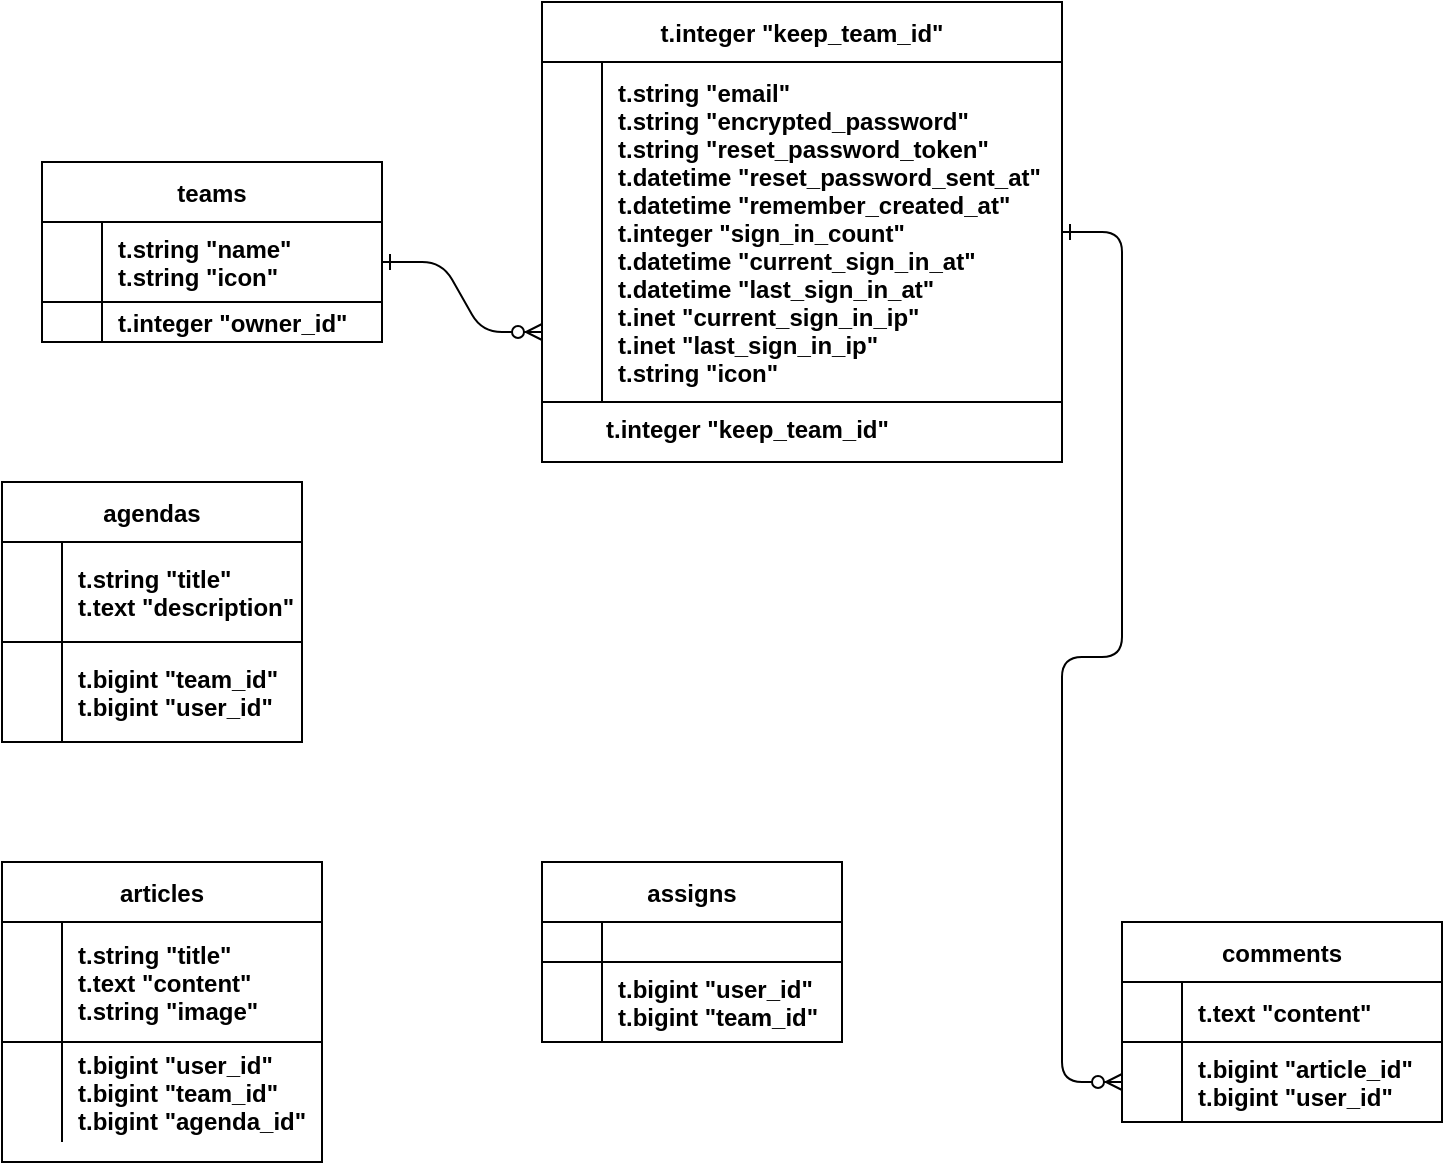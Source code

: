 <mxfile version="14.7.6" type="github">
  <diagram id="R2lEEEUBdFMjLlhIrx00" name="Page-1">
    <mxGraphModel dx="988" dy="464" grid="1" gridSize="10" guides="1" tooltips="1" connect="1" arrows="1" fold="1" page="1" pageScale="1" pageWidth="850" pageHeight="1100" math="0" shadow="0" extFonts="Permanent Marker^https://fonts.googleapis.com/css?family=Permanent+Marker">
      <root>
        <mxCell id="0" />
        <mxCell id="1" parent="0" />
        <mxCell id="C-vyLk0tnHw3VtMMgP7b-1" value="" style="edgeStyle=entityRelationEdgeStyle;endArrow=ERzeroToMany;startArrow=ERone;endFill=1;startFill=0;fontStyle=1" parent="1" source="C-vyLk0tnHw3VtMMgP7b-24" edge="1">
          <mxGeometry width="100" height="100" relative="1" as="geometry">
            <mxPoint x="410" y="720" as="sourcePoint" />
            <mxPoint x="520" y="205" as="targetPoint" />
          </mxGeometry>
        </mxCell>
        <mxCell id="C-vyLk0tnHw3VtMMgP7b-12" value="" style="edgeStyle=entityRelationEdgeStyle;endArrow=ERzeroToMany;startArrow=ERone;endFill=1;startFill=0;fontStyle=1" parent="1" source="C-vyLk0tnHw3VtMMgP7b-3" target="C-vyLk0tnHw3VtMMgP7b-17" edge="1">
          <mxGeometry width="100" height="100" relative="1" as="geometry">
            <mxPoint x="470" y="180" as="sourcePoint" />
            <mxPoint x="530" y="205" as="targetPoint" />
          </mxGeometry>
        </mxCell>
        <mxCell id="C-vyLk0tnHw3VtMMgP7b-2" value="t.integer &quot;keep_team_id&quot;" style="shape=table;startSize=30;container=1;collapsible=1;childLayout=tableLayout;fixedRows=1;rowLines=0;fontStyle=1;align=center;resizeLast=1;" parent="1" vertex="1">
          <mxGeometry x="520" y="40" width="260" height="230" as="geometry" />
        </mxCell>
        <mxCell id="C-vyLk0tnHw3VtMMgP7b-3" value="" style="shape=partialRectangle;collapsible=0;dropTarget=0;pointerEvents=0;fillColor=none;points=[[0,0.5],[1,0.5]];portConstraint=eastwest;top=0;left=0;right=0;bottom=1;fontStyle=1" parent="C-vyLk0tnHw3VtMMgP7b-2" vertex="1">
          <mxGeometry y="30" width="260" height="170" as="geometry" />
        </mxCell>
        <mxCell id="C-vyLk0tnHw3VtMMgP7b-4" value="" style="shape=partialRectangle;overflow=hidden;connectable=0;fillColor=none;top=0;left=0;bottom=0;right=0;fontStyle=1;" parent="C-vyLk0tnHw3VtMMgP7b-3" vertex="1">
          <mxGeometry width="30" height="170" as="geometry" />
        </mxCell>
        <mxCell id="C-vyLk0tnHw3VtMMgP7b-5" value="t.string &quot;email&quot;&#xa;t.string &quot;encrypted_password&quot;&#xa;t.string &quot;reset_password_token&quot;&#xa;t.datetime &quot;reset_password_sent_at&quot;&#xa;t.datetime &quot;remember_created_at&quot;&#xa;t.integer &quot;sign_in_count&quot;&#xa;t.datetime &quot;current_sign_in_at&quot;&#xa;t.datetime &quot;last_sign_in_at&quot;&#xa;t.inet &quot;current_sign_in_ip&quot;&#xa;t.inet &quot;last_sign_in_ip&quot;&#xa;t.string &quot;icon&quot;" style="shape=partialRectangle;overflow=hidden;connectable=0;fillColor=none;top=0;left=0;bottom=0;right=0;align=left;spacingLeft=6;fontStyle=1;" parent="C-vyLk0tnHw3VtMMgP7b-3" vertex="1">
          <mxGeometry x="30" width="230" height="170" as="geometry" />
        </mxCell>
        <mxCell id="C-vyLk0tnHw3VtMMgP7b-13" value="comments" style="shape=table;startSize=30;container=1;collapsible=1;childLayout=tableLayout;fixedRows=1;rowLines=0;fontStyle=1;align=center;resizeLast=1;" parent="1" vertex="1">
          <mxGeometry x="810" y="500" width="160" height="100" as="geometry" />
        </mxCell>
        <mxCell id="C-vyLk0tnHw3VtMMgP7b-14" value="" style="shape=partialRectangle;collapsible=0;dropTarget=0;pointerEvents=0;fillColor=none;points=[[0,0.5],[1,0.5]];portConstraint=eastwest;top=0;left=0;right=0;bottom=1;fontStyle=1" parent="C-vyLk0tnHw3VtMMgP7b-13" vertex="1">
          <mxGeometry y="30" width="160" height="30" as="geometry" />
        </mxCell>
        <mxCell id="C-vyLk0tnHw3VtMMgP7b-15" value="" style="shape=partialRectangle;overflow=hidden;connectable=0;fillColor=none;top=0;left=0;bottom=0;right=0;fontStyle=1;" parent="C-vyLk0tnHw3VtMMgP7b-14" vertex="1">
          <mxGeometry width="30" height="30" as="geometry" />
        </mxCell>
        <mxCell id="C-vyLk0tnHw3VtMMgP7b-16" value="t.text &quot;content&quot;" style="shape=partialRectangle;overflow=hidden;connectable=0;fillColor=none;top=0;left=0;bottom=0;right=0;align=left;spacingLeft=6;fontStyle=1;" parent="C-vyLk0tnHw3VtMMgP7b-14" vertex="1">
          <mxGeometry x="30" width="130" height="30" as="geometry" />
        </mxCell>
        <mxCell id="C-vyLk0tnHw3VtMMgP7b-17" value="" style="shape=partialRectangle;collapsible=0;dropTarget=0;pointerEvents=0;fillColor=none;points=[[0,0.5],[1,0.5]];portConstraint=eastwest;top=0;left=0;right=0;bottom=0;fontStyle=1" parent="C-vyLk0tnHw3VtMMgP7b-13" vertex="1">
          <mxGeometry y="60" width="160" height="40" as="geometry" />
        </mxCell>
        <mxCell id="C-vyLk0tnHw3VtMMgP7b-18" value="" style="shape=partialRectangle;overflow=hidden;connectable=0;fillColor=none;top=0;left=0;bottom=0;right=0;fontStyle=1" parent="C-vyLk0tnHw3VtMMgP7b-17" vertex="1">
          <mxGeometry width="30" height="40" as="geometry" />
        </mxCell>
        <mxCell id="C-vyLk0tnHw3VtMMgP7b-19" value="t.bigint &quot;article_id&quot;&#xa;t.bigint &quot;user_id&quot;" style="shape=partialRectangle;overflow=hidden;connectable=0;fillColor=none;top=0;left=0;bottom=0;right=0;align=left;spacingLeft=6;fontStyle=1" parent="C-vyLk0tnHw3VtMMgP7b-17" vertex="1">
          <mxGeometry x="30" width="130" height="40" as="geometry" />
        </mxCell>
        <mxCell id="C-vyLk0tnHw3VtMMgP7b-23" value="teams" style="shape=table;startSize=30;container=1;collapsible=1;childLayout=tableLayout;fixedRows=1;rowLines=0;fontStyle=1;align=center;resizeLast=1;" parent="1" vertex="1">
          <mxGeometry x="270" y="120" width="170" height="90" as="geometry" />
        </mxCell>
        <mxCell id="C-vyLk0tnHw3VtMMgP7b-24" value="" style="shape=partialRectangle;collapsible=0;dropTarget=0;pointerEvents=0;fillColor=none;points=[[0,0.5],[1,0.5]];portConstraint=eastwest;top=0;left=0;right=0;bottom=1;fontStyle=1" parent="C-vyLk0tnHw3VtMMgP7b-23" vertex="1">
          <mxGeometry y="30" width="170" height="40" as="geometry" />
        </mxCell>
        <mxCell id="C-vyLk0tnHw3VtMMgP7b-25" value="" style="shape=partialRectangle;overflow=hidden;connectable=0;fillColor=none;top=0;left=0;bottom=0;right=0;fontStyle=1;" parent="C-vyLk0tnHw3VtMMgP7b-24" vertex="1">
          <mxGeometry width="30" height="40" as="geometry" />
        </mxCell>
        <mxCell id="C-vyLk0tnHw3VtMMgP7b-26" value="t.string &quot;name&quot;&#xa;t.string &quot;icon&quot;" style="shape=partialRectangle;overflow=hidden;connectable=0;fillColor=none;top=0;left=0;bottom=0;right=0;align=left;spacingLeft=6;fontStyle=1;" parent="C-vyLk0tnHw3VtMMgP7b-24" vertex="1">
          <mxGeometry x="30" width="140" height="40" as="geometry" />
        </mxCell>
        <mxCell id="C-vyLk0tnHw3VtMMgP7b-27" value="" style="shape=partialRectangle;collapsible=0;dropTarget=0;pointerEvents=0;fillColor=none;points=[[0,0.5],[1,0.5]];portConstraint=eastwest;top=0;left=0;right=0;bottom=0;fontStyle=1" parent="C-vyLk0tnHw3VtMMgP7b-23" vertex="1">
          <mxGeometry y="70" width="170" height="20" as="geometry" />
        </mxCell>
        <mxCell id="C-vyLk0tnHw3VtMMgP7b-28" value="" style="shape=partialRectangle;overflow=hidden;connectable=0;fillColor=none;top=0;left=0;bottom=0;right=0;fontStyle=1" parent="C-vyLk0tnHw3VtMMgP7b-27" vertex="1">
          <mxGeometry width="30" height="20" as="geometry" />
        </mxCell>
        <mxCell id="C-vyLk0tnHw3VtMMgP7b-29" value="t.integer &quot;owner_id&quot;" style="shape=partialRectangle;overflow=hidden;connectable=0;fillColor=none;top=0;left=0;bottom=0;right=0;align=left;spacingLeft=6;fontStyle=1" parent="C-vyLk0tnHw3VtMMgP7b-27" vertex="1">
          <mxGeometry x="30" width="140" height="20" as="geometry" />
        </mxCell>
        <mxCell id="Kos9vLkFqZTjJYjKTIrS-1" value="agendas" style="shape=table;startSize=30;container=1;collapsible=1;childLayout=tableLayout;fixedRows=1;rowLines=0;fontStyle=1;align=center;resizeLast=1;" vertex="1" parent="1">
          <mxGeometry x="250" y="280" width="150" height="130" as="geometry" />
        </mxCell>
        <mxCell id="Kos9vLkFqZTjJYjKTIrS-2" value="" style="shape=partialRectangle;collapsible=0;dropTarget=0;pointerEvents=0;fillColor=none;points=[[0,0.5],[1,0.5]];portConstraint=eastwest;top=0;left=0;right=0;bottom=1;align=left;fontStyle=1" vertex="1" parent="Kos9vLkFqZTjJYjKTIrS-1">
          <mxGeometry y="30" width="150" height="50" as="geometry" />
        </mxCell>
        <mxCell id="Kos9vLkFqZTjJYjKTIrS-3" value="" style="shape=partialRectangle;overflow=hidden;connectable=0;fillColor=none;top=0;left=0;bottom=0;right=0;fontStyle=1;align=left;" vertex="1" parent="Kos9vLkFqZTjJYjKTIrS-2">
          <mxGeometry width="30" height="50" as="geometry" />
        </mxCell>
        <mxCell id="Kos9vLkFqZTjJYjKTIrS-4" value="t.string &quot;title&quot;&#xa;t.text &quot;description&quot;" style="shape=partialRectangle;overflow=hidden;connectable=0;fillColor=none;top=0;left=0;bottom=0;right=0;align=left;spacingLeft=6;fontStyle=1;" vertex="1" parent="Kos9vLkFqZTjJYjKTIrS-2">
          <mxGeometry x="30" width="120" height="50" as="geometry" />
        </mxCell>
        <mxCell id="Kos9vLkFqZTjJYjKTIrS-5" value="" style="shape=partialRectangle;collapsible=0;dropTarget=0;pointerEvents=0;fillColor=none;points=[[0,0.5],[1,0.5]];portConstraint=eastwest;top=0;left=0;right=0;bottom=0;align=left;fontStyle=1" vertex="1" parent="Kos9vLkFqZTjJYjKTIrS-1">
          <mxGeometry y="80" width="150" height="50" as="geometry" />
        </mxCell>
        <mxCell id="Kos9vLkFqZTjJYjKTIrS-6" value="" style="shape=partialRectangle;overflow=hidden;connectable=0;fillColor=none;top=0;left=0;bottom=0;right=0;align=left;fontStyle=1" vertex="1" parent="Kos9vLkFqZTjJYjKTIrS-5">
          <mxGeometry width="30" height="50" as="geometry" />
        </mxCell>
        <mxCell id="Kos9vLkFqZTjJYjKTIrS-7" value="t.bigint &quot;team_id&quot;&#xa;t.bigint &quot;user_id&quot;" style="shape=partialRectangle;overflow=hidden;connectable=0;fillColor=none;top=0;left=0;bottom=0;right=0;align=left;spacingLeft=6;fontStyle=1" vertex="1" parent="Kos9vLkFqZTjJYjKTIrS-5">
          <mxGeometry x="30" width="120" height="50" as="geometry" />
        </mxCell>
        <mxCell id="Kos9vLkFqZTjJYjKTIrS-8" value="assigns" style="shape=table;startSize=30;container=1;collapsible=1;childLayout=tableLayout;fixedRows=1;rowLines=0;fontStyle=1;align=center;resizeLast=1;" vertex="1" parent="1">
          <mxGeometry x="520" y="470" width="150" height="90" as="geometry" />
        </mxCell>
        <mxCell id="Kos9vLkFqZTjJYjKTIrS-9" value="" style="shape=partialRectangle;collapsible=0;dropTarget=0;pointerEvents=0;fillColor=none;points=[[0,0.5],[1,0.5]];portConstraint=eastwest;top=0;left=0;right=0;bottom=1;fontStyle=1" vertex="1" parent="Kos9vLkFqZTjJYjKTIrS-8">
          <mxGeometry y="30" width="150" height="20" as="geometry" />
        </mxCell>
        <mxCell id="Kos9vLkFqZTjJYjKTIrS-10" value="" style="shape=partialRectangle;overflow=hidden;connectable=0;fillColor=none;top=0;left=0;bottom=0;right=0;fontStyle=1;" vertex="1" parent="Kos9vLkFqZTjJYjKTIrS-9">
          <mxGeometry width="30" height="20" as="geometry" />
        </mxCell>
        <mxCell id="Kos9vLkFqZTjJYjKTIrS-11" value="" style="shape=partialRectangle;overflow=hidden;connectable=0;fillColor=none;top=0;left=0;bottom=0;right=0;align=left;spacingLeft=6;fontStyle=1;" vertex="1" parent="Kos9vLkFqZTjJYjKTIrS-9">
          <mxGeometry x="30" width="120" height="20" as="geometry" />
        </mxCell>
        <mxCell id="Kos9vLkFqZTjJYjKTIrS-12" value="" style="shape=partialRectangle;collapsible=0;dropTarget=0;pointerEvents=0;fillColor=none;points=[[0,0.5],[1,0.5]];portConstraint=eastwest;top=0;left=0;right=0;bottom=0;fontStyle=1" vertex="1" parent="Kos9vLkFqZTjJYjKTIrS-8">
          <mxGeometry y="50" width="150" height="40" as="geometry" />
        </mxCell>
        <mxCell id="Kos9vLkFqZTjJYjKTIrS-13" value="" style="shape=partialRectangle;overflow=hidden;connectable=0;fillColor=none;top=0;left=0;bottom=0;right=0;fontStyle=1" vertex="1" parent="Kos9vLkFqZTjJYjKTIrS-12">
          <mxGeometry width="30" height="40" as="geometry" />
        </mxCell>
        <mxCell id="Kos9vLkFqZTjJYjKTIrS-14" value="t.bigint &quot;user_id&quot;&#xa;t.bigint &quot;team_id&quot;" style="shape=partialRectangle;overflow=hidden;connectable=0;fillColor=none;top=0;left=0;bottom=0;right=0;align=left;spacingLeft=6;fontStyle=1" vertex="1" parent="Kos9vLkFqZTjJYjKTIrS-12">
          <mxGeometry x="30" width="120" height="40" as="geometry" />
        </mxCell>
        <mxCell id="Kos9vLkFqZTjJYjKTIrS-15" value="articles" style="shape=table;startSize=30;container=1;collapsible=1;childLayout=tableLayout;fixedRows=1;rowLines=0;fontStyle=1;align=center;resizeLast=1;" vertex="1" parent="1">
          <mxGeometry x="250" y="470" width="160" height="150" as="geometry" />
        </mxCell>
        <mxCell id="Kos9vLkFqZTjJYjKTIrS-16" value="" style="shape=partialRectangle;collapsible=0;dropTarget=0;pointerEvents=0;fillColor=none;points=[[0,0.5],[1,0.5]];portConstraint=eastwest;top=0;left=0;right=0;bottom=1;fontStyle=1" vertex="1" parent="Kos9vLkFqZTjJYjKTIrS-15">
          <mxGeometry y="30" width="160" height="60" as="geometry" />
        </mxCell>
        <mxCell id="Kos9vLkFqZTjJYjKTIrS-17" value="" style="shape=partialRectangle;overflow=hidden;connectable=0;fillColor=none;top=0;left=0;bottom=0;right=0;fontStyle=1;" vertex="1" parent="Kos9vLkFqZTjJYjKTIrS-16">
          <mxGeometry width="30" height="60" as="geometry" />
        </mxCell>
        <mxCell id="Kos9vLkFqZTjJYjKTIrS-18" value="t.string &quot;title&quot;&#xa;t.text &quot;content&quot;&#xa;t.string &quot;image&quot;" style="shape=partialRectangle;overflow=hidden;connectable=0;fillColor=none;top=0;left=0;bottom=0;right=0;align=left;spacingLeft=6;fontStyle=1;" vertex="1" parent="Kos9vLkFqZTjJYjKTIrS-16">
          <mxGeometry x="30" width="130" height="60" as="geometry" />
        </mxCell>
        <mxCell id="Kos9vLkFqZTjJYjKTIrS-19" value="" style="shape=partialRectangle;collapsible=0;dropTarget=0;pointerEvents=0;fillColor=none;points=[[0,0.5],[1,0.5]];portConstraint=eastwest;top=0;left=0;right=0;bottom=0;fontStyle=1" vertex="1" parent="Kos9vLkFqZTjJYjKTIrS-15">
          <mxGeometry y="90" width="160" height="50" as="geometry" />
        </mxCell>
        <mxCell id="Kos9vLkFqZTjJYjKTIrS-20" value="" style="shape=partialRectangle;overflow=hidden;connectable=0;fillColor=none;top=0;left=0;bottom=0;right=0;fontStyle=1" vertex="1" parent="Kos9vLkFqZTjJYjKTIrS-19">
          <mxGeometry width="30" height="50" as="geometry" />
        </mxCell>
        <mxCell id="Kos9vLkFqZTjJYjKTIrS-21" value="t.bigint &quot;user_id&quot;&#xa;t.bigint &quot;team_id&quot;&#xa;t.bigint &quot;agenda_id&quot;" style="shape=partialRectangle;overflow=hidden;connectable=0;fillColor=none;top=0;left=0;bottom=0;right=0;align=left;spacingLeft=6;fontStyle=1" vertex="1" parent="Kos9vLkFqZTjJYjKTIrS-19">
          <mxGeometry x="30" width="130" height="50" as="geometry" />
        </mxCell>
        <mxCell id="Kos9vLkFqZTjJYjKTIrS-29" value="&lt;div&gt;&lt;b&gt;t.integer &quot;keep_team_id&quot;&lt;/b&gt;&lt;/div&gt;&lt;div&gt;&lt;br style=&quot;font-weight: 700 ; text-align: center&quot;&gt;&lt;/div&gt;" style="text;whiteSpace=wrap;html=1;" vertex="1" parent="1">
          <mxGeometry x="550" y="240" width="230" height="30" as="geometry" />
        </mxCell>
      </root>
    </mxGraphModel>
  </diagram>
</mxfile>
